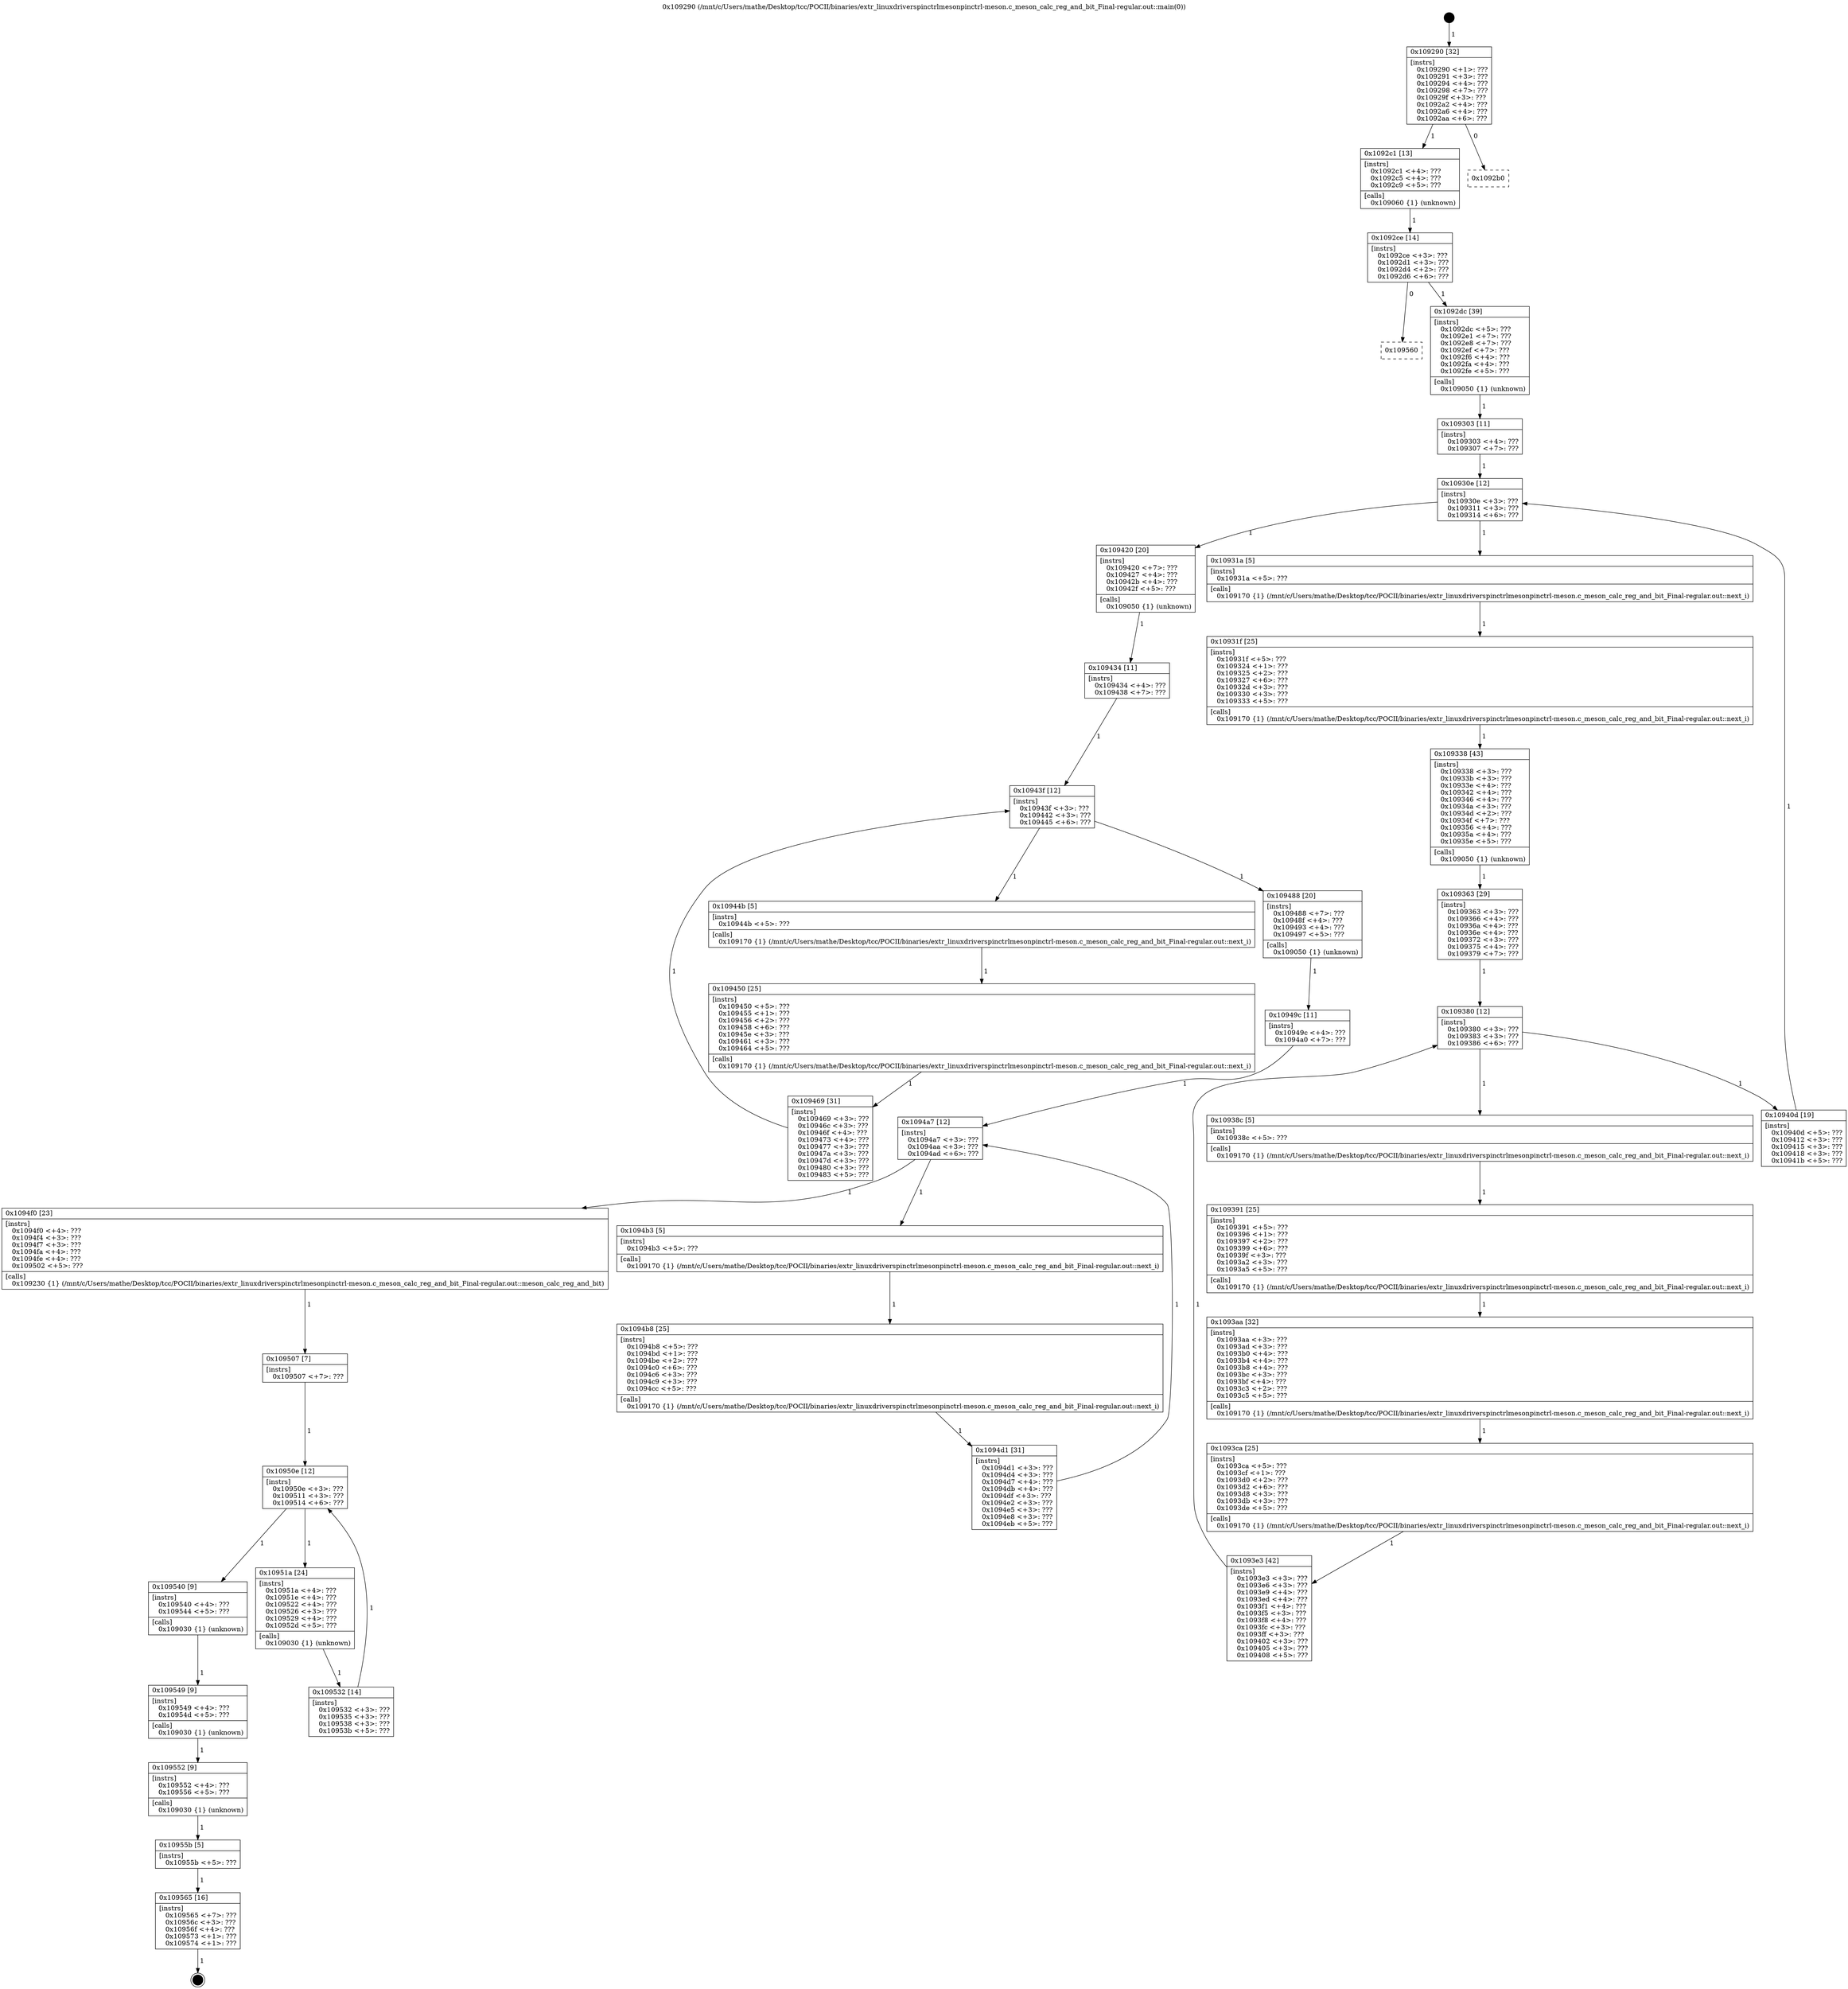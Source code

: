 digraph "0x109290" {
  label = "0x109290 (/mnt/c/Users/mathe/Desktop/tcc/POCII/binaries/extr_linuxdriverspinctrlmesonpinctrl-meson.c_meson_calc_reg_and_bit_Final-regular.out::main(0))"
  labelloc = "t"
  node[shape=record]

  Entry [label="",width=0.3,height=0.3,shape=circle,fillcolor=black,style=filled]
  "0x109290" [label="{
     0x109290 [32]\l
     | [instrs]\l
     &nbsp;&nbsp;0x109290 \<+1\>: ???\l
     &nbsp;&nbsp;0x109291 \<+3\>: ???\l
     &nbsp;&nbsp;0x109294 \<+4\>: ???\l
     &nbsp;&nbsp;0x109298 \<+7\>: ???\l
     &nbsp;&nbsp;0x10929f \<+3\>: ???\l
     &nbsp;&nbsp;0x1092a2 \<+4\>: ???\l
     &nbsp;&nbsp;0x1092a6 \<+4\>: ???\l
     &nbsp;&nbsp;0x1092aa \<+6\>: ???\l
  }"]
  "0x1092c1" [label="{
     0x1092c1 [13]\l
     | [instrs]\l
     &nbsp;&nbsp;0x1092c1 \<+4\>: ???\l
     &nbsp;&nbsp;0x1092c5 \<+4\>: ???\l
     &nbsp;&nbsp;0x1092c9 \<+5\>: ???\l
     | [calls]\l
     &nbsp;&nbsp;0x109060 \{1\} (unknown)\l
  }"]
  "0x1092b0" [label="{
     0x1092b0\l
  }", style=dashed]
  "0x1092ce" [label="{
     0x1092ce [14]\l
     | [instrs]\l
     &nbsp;&nbsp;0x1092ce \<+3\>: ???\l
     &nbsp;&nbsp;0x1092d1 \<+3\>: ???\l
     &nbsp;&nbsp;0x1092d4 \<+2\>: ???\l
     &nbsp;&nbsp;0x1092d6 \<+6\>: ???\l
  }"]
  "0x109560" [label="{
     0x109560\l
  }", style=dashed]
  "0x1092dc" [label="{
     0x1092dc [39]\l
     | [instrs]\l
     &nbsp;&nbsp;0x1092dc \<+5\>: ???\l
     &nbsp;&nbsp;0x1092e1 \<+7\>: ???\l
     &nbsp;&nbsp;0x1092e8 \<+7\>: ???\l
     &nbsp;&nbsp;0x1092ef \<+7\>: ???\l
     &nbsp;&nbsp;0x1092f6 \<+4\>: ???\l
     &nbsp;&nbsp;0x1092fa \<+4\>: ???\l
     &nbsp;&nbsp;0x1092fe \<+5\>: ???\l
     | [calls]\l
     &nbsp;&nbsp;0x109050 \{1\} (unknown)\l
  }"]
  Exit [label="",width=0.3,height=0.3,shape=circle,fillcolor=black,style=filled,peripheries=2]
  "0x10930e" [label="{
     0x10930e [12]\l
     | [instrs]\l
     &nbsp;&nbsp;0x10930e \<+3\>: ???\l
     &nbsp;&nbsp;0x109311 \<+3\>: ???\l
     &nbsp;&nbsp;0x109314 \<+6\>: ???\l
  }"]
  "0x109420" [label="{
     0x109420 [20]\l
     | [instrs]\l
     &nbsp;&nbsp;0x109420 \<+7\>: ???\l
     &nbsp;&nbsp;0x109427 \<+4\>: ???\l
     &nbsp;&nbsp;0x10942b \<+4\>: ???\l
     &nbsp;&nbsp;0x10942f \<+5\>: ???\l
     | [calls]\l
     &nbsp;&nbsp;0x109050 \{1\} (unknown)\l
  }"]
  "0x10931a" [label="{
     0x10931a [5]\l
     | [instrs]\l
     &nbsp;&nbsp;0x10931a \<+5\>: ???\l
     | [calls]\l
     &nbsp;&nbsp;0x109170 \{1\} (/mnt/c/Users/mathe/Desktop/tcc/POCII/binaries/extr_linuxdriverspinctrlmesonpinctrl-meson.c_meson_calc_reg_and_bit_Final-regular.out::next_i)\l
  }"]
  "0x10931f" [label="{
     0x10931f [25]\l
     | [instrs]\l
     &nbsp;&nbsp;0x10931f \<+5\>: ???\l
     &nbsp;&nbsp;0x109324 \<+1\>: ???\l
     &nbsp;&nbsp;0x109325 \<+2\>: ???\l
     &nbsp;&nbsp;0x109327 \<+6\>: ???\l
     &nbsp;&nbsp;0x10932d \<+3\>: ???\l
     &nbsp;&nbsp;0x109330 \<+3\>: ???\l
     &nbsp;&nbsp;0x109333 \<+5\>: ???\l
     | [calls]\l
     &nbsp;&nbsp;0x109170 \{1\} (/mnt/c/Users/mathe/Desktop/tcc/POCII/binaries/extr_linuxdriverspinctrlmesonpinctrl-meson.c_meson_calc_reg_and_bit_Final-regular.out::next_i)\l
  }"]
  "0x109338" [label="{
     0x109338 [43]\l
     | [instrs]\l
     &nbsp;&nbsp;0x109338 \<+3\>: ???\l
     &nbsp;&nbsp;0x10933b \<+3\>: ???\l
     &nbsp;&nbsp;0x10933e \<+4\>: ???\l
     &nbsp;&nbsp;0x109342 \<+4\>: ???\l
     &nbsp;&nbsp;0x109346 \<+4\>: ???\l
     &nbsp;&nbsp;0x10934a \<+3\>: ???\l
     &nbsp;&nbsp;0x10934d \<+2\>: ???\l
     &nbsp;&nbsp;0x10934f \<+7\>: ???\l
     &nbsp;&nbsp;0x109356 \<+4\>: ???\l
     &nbsp;&nbsp;0x10935a \<+4\>: ???\l
     &nbsp;&nbsp;0x10935e \<+5\>: ???\l
     | [calls]\l
     &nbsp;&nbsp;0x109050 \{1\} (unknown)\l
  }"]
  "0x109380" [label="{
     0x109380 [12]\l
     | [instrs]\l
     &nbsp;&nbsp;0x109380 \<+3\>: ???\l
     &nbsp;&nbsp;0x109383 \<+3\>: ???\l
     &nbsp;&nbsp;0x109386 \<+6\>: ???\l
  }"]
  "0x10940d" [label="{
     0x10940d [19]\l
     | [instrs]\l
     &nbsp;&nbsp;0x10940d \<+5\>: ???\l
     &nbsp;&nbsp;0x109412 \<+3\>: ???\l
     &nbsp;&nbsp;0x109415 \<+3\>: ???\l
     &nbsp;&nbsp;0x109418 \<+3\>: ???\l
     &nbsp;&nbsp;0x10941b \<+5\>: ???\l
  }"]
  "0x10938c" [label="{
     0x10938c [5]\l
     | [instrs]\l
     &nbsp;&nbsp;0x10938c \<+5\>: ???\l
     | [calls]\l
     &nbsp;&nbsp;0x109170 \{1\} (/mnt/c/Users/mathe/Desktop/tcc/POCII/binaries/extr_linuxdriverspinctrlmesonpinctrl-meson.c_meson_calc_reg_and_bit_Final-regular.out::next_i)\l
  }"]
  "0x109391" [label="{
     0x109391 [25]\l
     | [instrs]\l
     &nbsp;&nbsp;0x109391 \<+5\>: ???\l
     &nbsp;&nbsp;0x109396 \<+1\>: ???\l
     &nbsp;&nbsp;0x109397 \<+2\>: ???\l
     &nbsp;&nbsp;0x109399 \<+6\>: ???\l
     &nbsp;&nbsp;0x10939f \<+3\>: ???\l
     &nbsp;&nbsp;0x1093a2 \<+3\>: ???\l
     &nbsp;&nbsp;0x1093a5 \<+5\>: ???\l
     | [calls]\l
     &nbsp;&nbsp;0x109170 \{1\} (/mnt/c/Users/mathe/Desktop/tcc/POCII/binaries/extr_linuxdriverspinctrlmesonpinctrl-meson.c_meson_calc_reg_and_bit_Final-regular.out::next_i)\l
  }"]
  "0x1093aa" [label="{
     0x1093aa [32]\l
     | [instrs]\l
     &nbsp;&nbsp;0x1093aa \<+3\>: ???\l
     &nbsp;&nbsp;0x1093ad \<+3\>: ???\l
     &nbsp;&nbsp;0x1093b0 \<+4\>: ???\l
     &nbsp;&nbsp;0x1093b4 \<+4\>: ???\l
     &nbsp;&nbsp;0x1093b8 \<+4\>: ???\l
     &nbsp;&nbsp;0x1093bc \<+3\>: ???\l
     &nbsp;&nbsp;0x1093bf \<+4\>: ???\l
     &nbsp;&nbsp;0x1093c3 \<+2\>: ???\l
     &nbsp;&nbsp;0x1093c5 \<+5\>: ???\l
     | [calls]\l
     &nbsp;&nbsp;0x109170 \{1\} (/mnt/c/Users/mathe/Desktop/tcc/POCII/binaries/extr_linuxdriverspinctrlmesonpinctrl-meson.c_meson_calc_reg_and_bit_Final-regular.out::next_i)\l
  }"]
  "0x1093ca" [label="{
     0x1093ca [25]\l
     | [instrs]\l
     &nbsp;&nbsp;0x1093ca \<+5\>: ???\l
     &nbsp;&nbsp;0x1093cf \<+1\>: ???\l
     &nbsp;&nbsp;0x1093d0 \<+2\>: ???\l
     &nbsp;&nbsp;0x1093d2 \<+6\>: ???\l
     &nbsp;&nbsp;0x1093d8 \<+3\>: ???\l
     &nbsp;&nbsp;0x1093db \<+3\>: ???\l
     &nbsp;&nbsp;0x1093de \<+5\>: ???\l
     | [calls]\l
     &nbsp;&nbsp;0x109170 \{1\} (/mnt/c/Users/mathe/Desktop/tcc/POCII/binaries/extr_linuxdriverspinctrlmesonpinctrl-meson.c_meson_calc_reg_and_bit_Final-regular.out::next_i)\l
  }"]
  "0x1093e3" [label="{
     0x1093e3 [42]\l
     | [instrs]\l
     &nbsp;&nbsp;0x1093e3 \<+3\>: ???\l
     &nbsp;&nbsp;0x1093e6 \<+3\>: ???\l
     &nbsp;&nbsp;0x1093e9 \<+4\>: ???\l
     &nbsp;&nbsp;0x1093ed \<+4\>: ???\l
     &nbsp;&nbsp;0x1093f1 \<+4\>: ???\l
     &nbsp;&nbsp;0x1093f5 \<+3\>: ???\l
     &nbsp;&nbsp;0x1093f8 \<+4\>: ???\l
     &nbsp;&nbsp;0x1093fc \<+3\>: ???\l
     &nbsp;&nbsp;0x1093ff \<+3\>: ???\l
     &nbsp;&nbsp;0x109402 \<+3\>: ???\l
     &nbsp;&nbsp;0x109405 \<+3\>: ???\l
     &nbsp;&nbsp;0x109408 \<+5\>: ???\l
  }"]
  "0x109363" [label="{
     0x109363 [29]\l
     | [instrs]\l
     &nbsp;&nbsp;0x109363 \<+3\>: ???\l
     &nbsp;&nbsp;0x109366 \<+4\>: ???\l
     &nbsp;&nbsp;0x10936a \<+4\>: ???\l
     &nbsp;&nbsp;0x10936e \<+4\>: ???\l
     &nbsp;&nbsp;0x109372 \<+3\>: ???\l
     &nbsp;&nbsp;0x109375 \<+4\>: ???\l
     &nbsp;&nbsp;0x109379 \<+7\>: ???\l
  }"]
  "0x109565" [label="{
     0x109565 [16]\l
     | [instrs]\l
     &nbsp;&nbsp;0x109565 \<+7\>: ???\l
     &nbsp;&nbsp;0x10956c \<+3\>: ???\l
     &nbsp;&nbsp;0x10956f \<+4\>: ???\l
     &nbsp;&nbsp;0x109573 \<+1\>: ???\l
     &nbsp;&nbsp;0x109574 \<+1\>: ???\l
  }"]
  "0x109303" [label="{
     0x109303 [11]\l
     | [instrs]\l
     &nbsp;&nbsp;0x109303 \<+4\>: ???\l
     &nbsp;&nbsp;0x109307 \<+7\>: ???\l
  }"]
  "0x10943f" [label="{
     0x10943f [12]\l
     | [instrs]\l
     &nbsp;&nbsp;0x10943f \<+3\>: ???\l
     &nbsp;&nbsp;0x109442 \<+3\>: ???\l
     &nbsp;&nbsp;0x109445 \<+6\>: ???\l
  }"]
  "0x109488" [label="{
     0x109488 [20]\l
     | [instrs]\l
     &nbsp;&nbsp;0x109488 \<+7\>: ???\l
     &nbsp;&nbsp;0x10948f \<+4\>: ???\l
     &nbsp;&nbsp;0x109493 \<+4\>: ???\l
     &nbsp;&nbsp;0x109497 \<+5\>: ???\l
     | [calls]\l
     &nbsp;&nbsp;0x109050 \{1\} (unknown)\l
  }"]
  "0x10944b" [label="{
     0x10944b [5]\l
     | [instrs]\l
     &nbsp;&nbsp;0x10944b \<+5\>: ???\l
     | [calls]\l
     &nbsp;&nbsp;0x109170 \{1\} (/mnt/c/Users/mathe/Desktop/tcc/POCII/binaries/extr_linuxdriverspinctrlmesonpinctrl-meson.c_meson_calc_reg_and_bit_Final-regular.out::next_i)\l
  }"]
  "0x109450" [label="{
     0x109450 [25]\l
     | [instrs]\l
     &nbsp;&nbsp;0x109450 \<+5\>: ???\l
     &nbsp;&nbsp;0x109455 \<+1\>: ???\l
     &nbsp;&nbsp;0x109456 \<+2\>: ???\l
     &nbsp;&nbsp;0x109458 \<+6\>: ???\l
     &nbsp;&nbsp;0x10945e \<+3\>: ???\l
     &nbsp;&nbsp;0x109461 \<+3\>: ???\l
     &nbsp;&nbsp;0x109464 \<+5\>: ???\l
     | [calls]\l
     &nbsp;&nbsp;0x109170 \{1\} (/mnt/c/Users/mathe/Desktop/tcc/POCII/binaries/extr_linuxdriverspinctrlmesonpinctrl-meson.c_meson_calc_reg_and_bit_Final-regular.out::next_i)\l
  }"]
  "0x109469" [label="{
     0x109469 [31]\l
     | [instrs]\l
     &nbsp;&nbsp;0x109469 \<+3\>: ???\l
     &nbsp;&nbsp;0x10946c \<+3\>: ???\l
     &nbsp;&nbsp;0x10946f \<+4\>: ???\l
     &nbsp;&nbsp;0x109473 \<+4\>: ???\l
     &nbsp;&nbsp;0x109477 \<+3\>: ???\l
     &nbsp;&nbsp;0x10947a \<+3\>: ???\l
     &nbsp;&nbsp;0x10947d \<+3\>: ???\l
     &nbsp;&nbsp;0x109480 \<+3\>: ???\l
     &nbsp;&nbsp;0x109483 \<+5\>: ???\l
  }"]
  "0x109434" [label="{
     0x109434 [11]\l
     | [instrs]\l
     &nbsp;&nbsp;0x109434 \<+4\>: ???\l
     &nbsp;&nbsp;0x109438 \<+7\>: ???\l
  }"]
  "0x1094a7" [label="{
     0x1094a7 [12]\l
     | [instrs]\l
     &nbsp;&nbsp;0x1094a7 \<+3\>: ???\l
     &nbsp;&nbsp;0x1094aa \<+3\>: ???\l
     &nbsp;&nbsp;0x1094ad \<+6\>: ???\l
  }"]
  "0x1094f0" [label="{
     0x1094f0 [23]\l
     | [instrs]\l
     &nbsp;&nbsp;0x1094f0 \<+4\>: ???\l
     &nbsp;&nbsp;0x1094f4 \<+3\>: ???\l
     &nbsp;&nbsp;0x1094f7 \<+3\>: ???\l
     &nbsp;&nbsp;0x1094fa \<+4\>: ???\l
     &nbsp;&nbsp;0x1094fe \<+4\>: ???\l
     &nbsp;&nbsp;0x109502 \<+5\>: ???\l
     | [calls]\l
     &nbsp;&nbsp;0x109230 \{1\} (/mnt/c/Users/mathe/Desktop/tcc/POCII/binaries/extr_linuxdriverspinctrlmesonpinctrl-meson.c_meson_calc_reg_and_bit_Final-regular.out::meson_calc_reg_and_bit)\l
  }"]
  "0x1094b3" [label="{
     0x1094b3 [5]\l
     | [instrs]\l
     &nbsp;&nbsp;0x1094b3 \<+5\>: ???\l
     | [calls]\l
     &nbsp;&nbsp;0x109170 \{1\} (/mnt/c/Users/mathe/Desktop/tcc/POCII/binaries/extr_linuxdriverspinctrlmesonpinctrl-meson.c_meson_calc_reg_and_bit_Final-regular.out::next_i)\l
  }"]
  "0x1094b8" [label="{
     0x1094b8 [25]\l
     | [instrs]\l
     &nbsp;&nbsp;0x1094b8 \<+5\>: ???\l
     &nbsp;&nbsp;0x1094bd \<+1\>: ???\l
     &nbsp;&nbsp;0x1094be \<+2\>: ???\l
     &nbsp;&nbsp;0x1094c0 \<+6\>: ???\l
     &nbsp;&nbsp;0x1094c6 \<+3\>: ???\l
     &nbsp;&nbsp;0x1094c9 \<+3\>: ???\l
     &nbsp;&nbsp;0x1094cc \<+5\>: ???\l
     | [calls]\l
     &nbsp;&nbsp;0x109170 \{1\} (/mnt/c/Users/mathe/Desktop/tcc/POCII/binaries/extr_linuxdriverspinctrlmesonpinctrl-meson.c_meson_calc_reg_and_bit_Final-regular.out::next_i)\l
  }"]
  "0x1094d1" [label="{
     0x1094d1 [31]\l
     | [instrs]\l
     &nbsp;&nbsp;0x1094d1 \<+3\>: ???\l
     &nbsp;&nbsp;0x1094d4 \<+3\>: ???\l
     &nbsp;&nbsp;0x1094d7 \<+4\>: ???\l
     &nbsp;&nbsp;0x1094db \<+4\>: ???\l
     &nbsp;&nbsp;0x1094df \<+3\>: ???\l
     &nbsp;&nbsp;0x1094e2 \<+3\>: ???\l
     &nbsp;&nbsp;0x1094e5 \<+3\>: ???\l
     &nbsp;&nbsp;0x1094e8 \<+3\>: ???\l
     &nbsp;&nbsp;0x1094eb \<+5\>: ???\l
  }"]
  "0x10949c" [label="{
     0x10949c [11]\l
     | [instrs]\l
     &nbsp;&nbsp;0x10949c \<+4\>: ???\l
     &nbsp;&nbsp;0x1094a0 \<+7\>: ???\l
  }"]
  "0x10950e" [label="{
     0x10950e [12]\l
     | [instrs]\l
     &nbsp;&nbsp;0x10950e \<+3\>: ???\l
     &nbsp;&nbsp;0x109511 \<+3\>: ???\l
     &nbsp;&nbsp;0x109514 \<+6\>: ???\l
  }"]
  "0x109540" [label="{
     0x109540 [9]\l
     | [instrs]\l
     &nbsp;&nbsp;0x109540 \<+4\>: ???\l
     &nbsp;&nbsp;0x109544 \<+5\>: ???\l
     | [calls]\l
     &nbsp;&nbsp;0x109030 \{1\} (unknown)\l
  }"]
  "0x10951a" [label="{
     0x10951a [24]\l
     | [instrs]\l
     &nbsp;&nbsp;0x10951a \<+4\>: ???\l
     &nbsp;&nbsp;0x10951e \<+4\>: ???\l
     &nbsp;&nbsp;0x109522 \<+4\>: ???\l
     &nbsp;&nbsp;0x109526 \<+3\>: ???\l
     &nbsp;&nbsp;0x109529 \<+4\>: ???\l
     &nbsp;&nbsp;0x10952d \<+5\>: ???\l
     | [calls]\l
     &nbsp;&nbsp;0x109030 \{1\} (unknown)\l
  }"]
  "0x109532" [label="{
     0x109532 [14]\l
     | [instrs]\l
     &nbsp;&nbsp;0x109532 \<+3\>: ???\l
     &nbsp;&nbsp;0x109535 \<+3\>: ???\l
     &nbsp;&nbsp;0x109538 \<+3\>: ???\l
     &nbsp;&nbsp;0x10953b \<+5\>: ???\l
  }"]
  "0x109507" [label="{
     0x109507 [7]\l
     | [instrs]\l
     &nbsp;&nbsp;0x109507 \<+7\>: ???\l
  }"]
  "0x109549" [label="{
     0x109549 [9]\l
     | [instrs]\l
     &nbsp;&nbsp;0x109549 \<+4\>: ???\l
     &nbsp;&nbsp;0x10954d \<+5\>: ???\l
     | [calls]\l
     &nbsp;&nbsp;0x109030 \{1\} (unknown)\l
  }"]
  "0x109552" [label="{
     0x109552 [9]\l
     | [instrs]\l
     &nbsp;&nbsp;0x109552 \<+4\>: ???\l
     &nbsp;&nbsp;0x109556 \<+5\>: ???\l
     | [calls]\l
     &nbsp;&nbsp;0x109030 \{1\} (unknown)\l
  }"]
  "0x10955b" [label="{
     0x10955b [5]\l
     | [instrs]\l
     &nbsp;&nbsp;0x10955b \<+5\>: ???\l
  }"]
  Entry -> "0x109290" [label=" 1"]
  "0x109290" -> "0x1092c1" [label=" 1"]
  "0x109290" -> "0x1092b0" [label=" 0"]
  "0x1092c1" -> "0x1092ce" [label=" 1"]
  "0x1092ce" -> "0x109560" [label=" 0"]
  "0x1092ce" -> "0x1092dc" [label=" 1"]
  "0x109565" -> Exit [label=" 1"]
  "0x1092dc" -> "0x109303" [label=" 1"]
  "0x10930e" -> "0x109420" [label=" 1"]
  "0x10930e" -> "0x10931a" [label=" 1"]
  "0x10931a" -> "0x10931f" [label=" 1"]
  "0x10931f" -> "0x109338" [label=" 1"]
  "0x109338" -> "0x109363" [label=" 1"]
  "0x109380" -> "0x10940d" [label=" 1"]
  "0x109380" -> "0x10938c" [label=" 1"]
  "0x10938c" -> "0x109391" [label=" 1"]
  "0x109391" -> "0x1093aa" [label=" 1"]
  "0x1093aa" -> "0x1093ca" [label=" 1"]
  "0x1093ca" -> "0x1093e3" [label=" 1"]
  "0x109363" -> "0x109380" [label=" 1"]
  "0x1093e3" -> "0x109380" [label=" 1"]
  "0x10955b" -> "0x109565" [label=" 1"]
  "0x109303" -> "0x10930e" [label=" 1"]
  "0x10940d" -> "0x10930e" [label=" 1"]
  "0x109420" -> "0x109434" [label=" 1"]
  "0x10943f" -> "0x109488" [label=" 1"]
  "0x10943f" -> "0x10944b" [label=" 1"]
  "0x10944b" -> "0x109450" [label=" 1"]
  "0x109450" -> "0x109469" [label=" 1"]
  "0x109434" -> "0x10943f" [label=" 1"]
  "0x109469" -> "0x10943f" [label=" 1"]
  "0x109488" -> "0x10949c" [label=" 1"]
  "0x1094a7" -> "0x1094f0" [label=" 1"]
  "0x1094a7" -> "0x1094b3" [label=" 1"]
  "0x1094b3" -> "0x1094b8" [label=" 1"]
  "0x1094b8" -> "0x1094d1" [label=" 1"]
  "0x10949c" -> "0x1094a7" [label=" 1"]
  "0x1094d1" -> "0x1094a7" [label=" 1"]
  "0x1094f0" -> "0x109507" [label=" 1"]
  "0x10950e" -> "0x109540" [label=" 1"]
  "0x10950e" -> "0x10951a" [label=" 1"]
  "0x10951a" -> "0x109532" [label=" 1"]
  "0x109507" -> "0x10950e" [label=" 1"]
  "0x109532" -> "0x10950e" [label=" 1"]
  "0x109540" -> "0x109549" [label=" 1"]
  "0x109549" -> "0x109552" [label=" 1"]
  "0x109552" -> "0x10955b" [label=" 1"]
}
